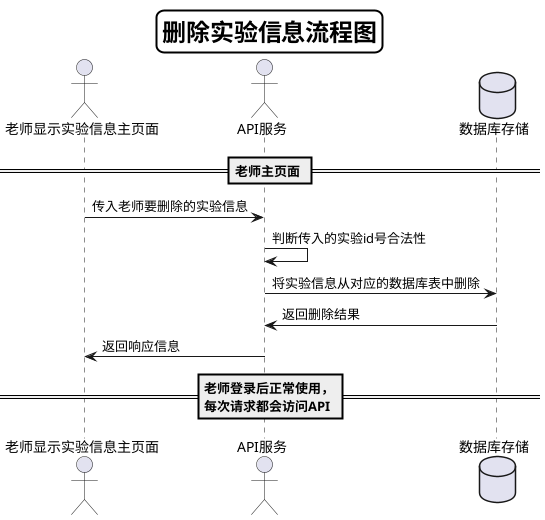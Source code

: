 @startuml
skinparam titleBorderRoundCorner 15
skinparam titleBorderThickness 2
skinparam titleBorderColor #Black
skinparam titleFontSize 24
Title 删除实验信息流程图


actor 老师显示实验信息主页面
actor API服务
database 数据库存储

== 老师主页面 ==
老师显示实验信息主页面->API服务:传入老师要删除的实验信息
API服务->API服务:判断传入的实验id号合法性
API服务->数据库存储:将实验信息从对应的数据库表中删除
数据库存储->API服务:返回删除结果
API服务->老师显示实验信息主页面:返回响应信息
== 老师登录后正常使用，\n每次请求都会访问API==

@enduml